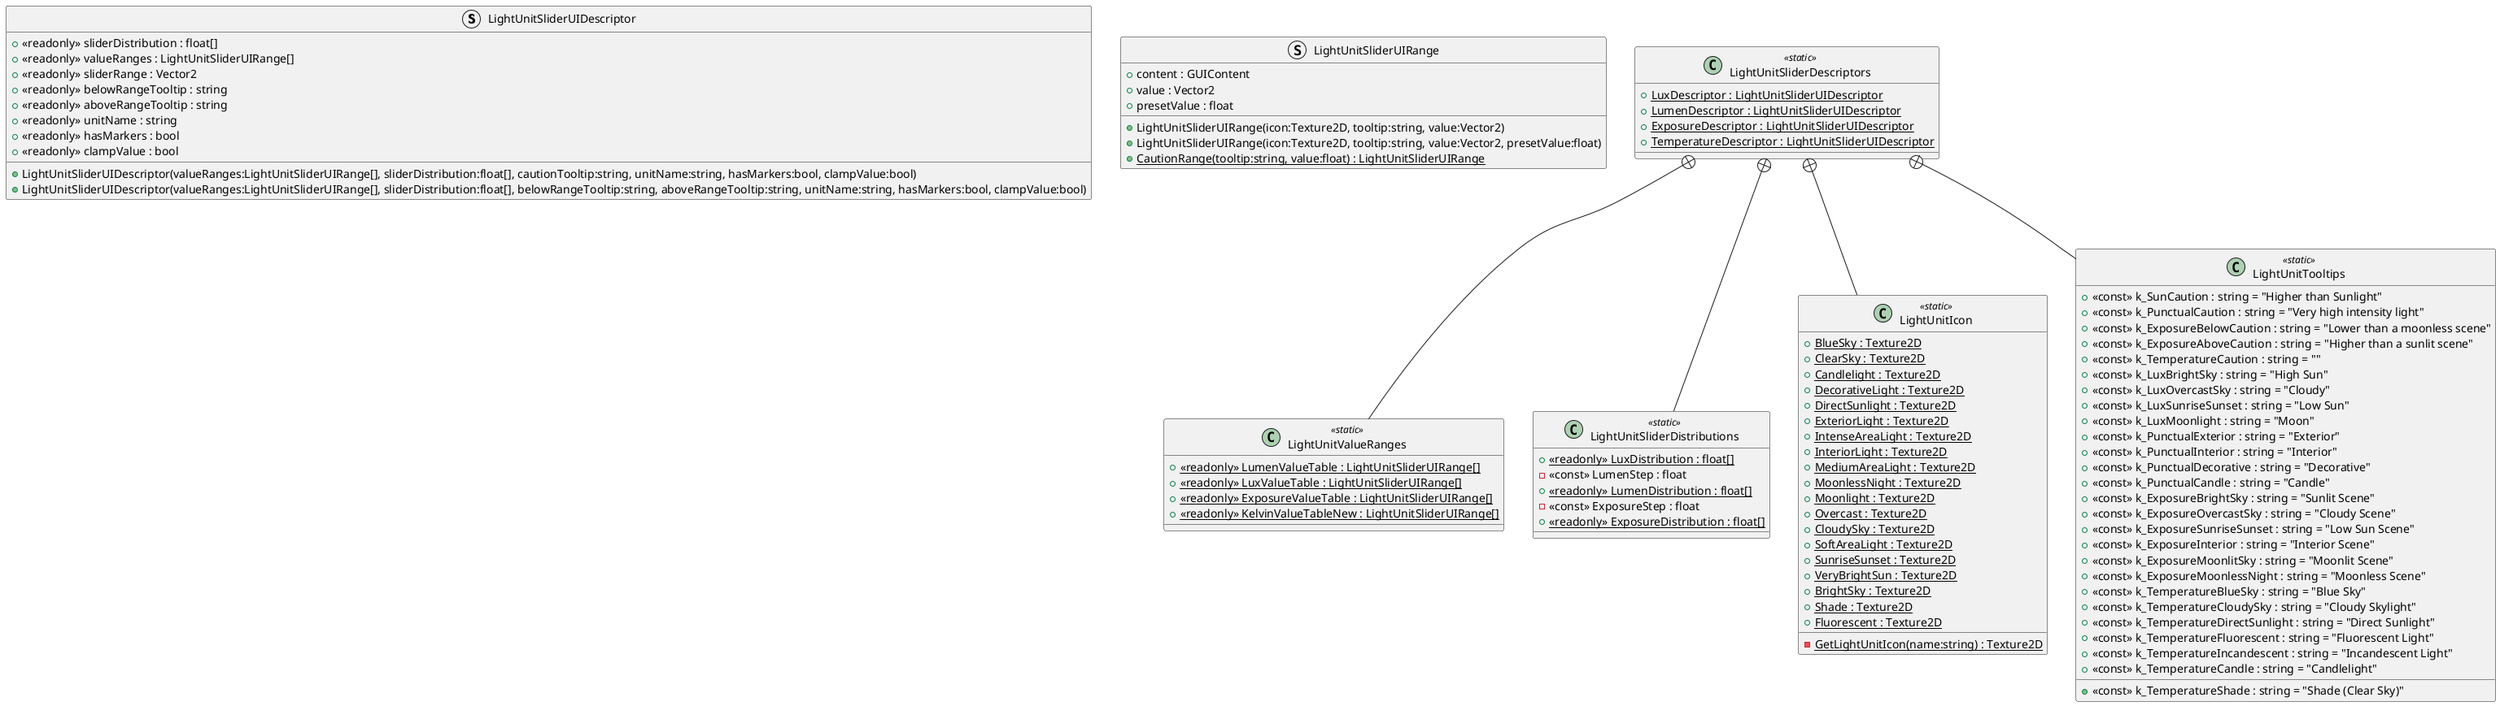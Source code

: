 @startuml
struct LightUnitSliderUIDescriptor {
    + LightUnitSliderUIDescriptor(valueRanges:LightUnitSliderUIRange[], sliderDistribution:float[], cautionTooltip:string, unitName:string, hasMarkers:bool, clampValue:bool)
    + LightUnitSliderUIDescriptor(valueRanges:LightUnitSliderUIRange[], sliderDistribution:float[], belowRangeTooltip:string, aboveRangeTooltip:string, unitName:string, hasMarkers:bool, clampValue:bool)
    + <<readonly>> sliderDistribution : float[]
    + <<readonly>> valueRanges : LightUnitSliderUIRange[]
    + <<readonly>> sliderRange : Vector2
    + <<readonly>> belowRangeTooltip : string
    + <<readonly>> aboveRangeTooltip : string
    + <<readonly>> unitName : string
    + <<readonly>> hasMarkers : bool
    + <<readonly>> clampValue : bool
}
struct LightUnitSliderUIRange {
    + LightUnitSliderUIRange(icon:Texture2D, tooltip:string, value:Vector2)
    + LightUnitSliderUIRange(icon:Texture2D, tooltip:string, value:Vector2, presetValue:float)
    + {static} CautionRange(tooltip:string, value:float) : LightUnitSliderUIRange
    + content : GUIContent
    + value : Vector2
    + presetValue : float
}
class LightUnitSliderDescriptors <<static>> {
    + {static} LuxDescriptor : LightUnitSliderUIDescriptor
    + {static} LumenDescriptor : LightUnitSliderUIDescriptor
    + {static} ExposureDescriptor : LightUnitSliderUIDescriptor
    + {static} TemperatureDescriptor : LightUnitSliderUIDescriptor
}
class LightUnitValueRanges <<static>> {
    + {static} <<readonly>> LumenValueTable : LightUnitSliderUIRange[]
    + {static} <<readonly>> LuxValueTable : LightUnitSliderUIRange[]
    + {static} <<readonly>> ExposureValueTable : LightUnitSliderUIRange[]
    + {static} <<readonly>> KelvinValueTableNew : LightUnitSliderUIRange[]
}
class LightUnitSliderDistributions <<static>> {
    + {static} <<readonly>> LuxDistribution : float[]
    - <<const>> LumenStep : float
    + {static} <<readonly>> LumenDistribution : float[]
    - <<const>> ExposureStep : float
    + {static} <<readonly>> ExposureDistribution : float[]
}
class LightUnitIcon <<static>> {
    {static} - GetLightUnitIcon(name:string) : Texture2D
    + {static} BlueSky : Texture2D
    + {static} ClearSky : Texture2D
    + {static} Candlelight : Texture2D
    + {static} DecorativeLight : Texture2D
    + {static} DirectSunlight : Texture2D
    + {static} ExteriorLight : Texture2D
    + {static} IntenseAreaLight : Texture2D
    + {static} InteriorLight : Texture2D
    + {static} MediumAreaLight : Texture2D
    + {static} MoonlessNight : Texture2D
    + {static} Moonlight : Texture2D
    + {static} Overcast : Texture2D
    + {static} CloudySky : Texture2D
    + {static} SoftAreaLight : Texture2D
    + {static} SunriseSunset : Texture2D
    + {static} VeryBrightSun : Texture2D
    + {static} BrightSky : Texture2D
    + {static} Shade : Texture2D
    + {static} Fluorescent : Texture2D
}
class LightUnitTooltips <<static>> {
    + <<const>> k_SunCaution : string = "Higher than Sunlight"
    + <<const>> k_PunctualCaution : string = "Very high intensity light"
    + <<const>> k_ExposureBelowCaution : string = "Lower than a moonless scene"
    + <<const>> k_ExposureAboveCaution : string = "Higher than a sunlit scene"
    + <<const>> k_TemperatureCaution : string = ""
    + <<const>> k_LuxBrightSky : string = "High Sun"
    + <<const>> k_LuxOvercastSky : string = "Cloudy"
    + <<const>> k_LuxSunriseSunset : string = "Low Sun"
    + <<const>> k_LuxMoonlight : string = "Moon"
    + <<const>> k_PunctualExterior : string = "Exterior"
    + <<const>> k_PunctualInterior : string = "Interior"
    + <<const>> k_PunctualDecorative : string = "Decorative"
    + <<const>> k_PunctualCandle : string = "Candle"
    + <<const>> k_ExposureBrightSky : string = "Sunlit Scene"
    + <<const>> k_ExposureOvercastSky : string = "Cloudy Scene"
    + <<const>> k_ExposureSunriseSunset : string = "Low Sun Scene"
    + <<const>> k_ExposureInterior : string = "Interior Scene"
    + <<const>> k_ExposureMoonlitSky : string = "Moonlit Scene"
    + <<const>> k_ExposureMoonlessNight : string = "Moonless Scene"
    + <<const>> k_TemperatureBlueSky : string = "Blue Sky"
    + <<const>> k_TemperatureShade : string = "Shade (Clear Sky)"
    + <<const>> k_TemperatureCloudySky : string = "Cloudy Skylight"
    + <<const>> k_TemperatureDirectSunlight : string = "Direct Sunlight"
    + <<const>> k_TemperatureFluorescent : string = "Fluorescent Light"
    + <<const>> k_TemperatureIncandescent : string = "Incandescent Light"
    + <<const>> k_TemperatureCandle : string = "Candlelight"
}
LightUnitSliderDescriptors +-- LightUnitValueRanges
LightUnitSliderDescriptors +-- LightUnitSliderDistributions
LightUnitSliderDescriptors +-- LightUnitIcon
LightUnitSliderDescriptors +-- LightUnitTooltips
@enduml
